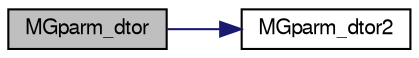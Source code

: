 digraph "MGparm_dtor"
{
  edge [fontname="FreeSans",fontsize="10",labelfontname="FreeSans",labelfontsize="10"];
  node [fontname="FreeSans",fontsize="10",shape=record];
  rankdir="LR";
  Node1 [label="MGparm_dtor",height=0.2,width=0.4,color="black", fillcolor="grey75", style="filled" fontcolor="black"];
  Node1 -> Node2 [color="midnightblue",fontsize="10",style="solid",fontname="FreeSans"];
  Node2 [label="MGparm_dtor2",height=0.2,width=0.4,color="black", fillcolor="white", style="filled",URL="$group___m_gparm.html#ga0a83b29f044c19f635d6a2d5e6a19f90",tooltip="FORTRAN stub for object destructor."];
}

